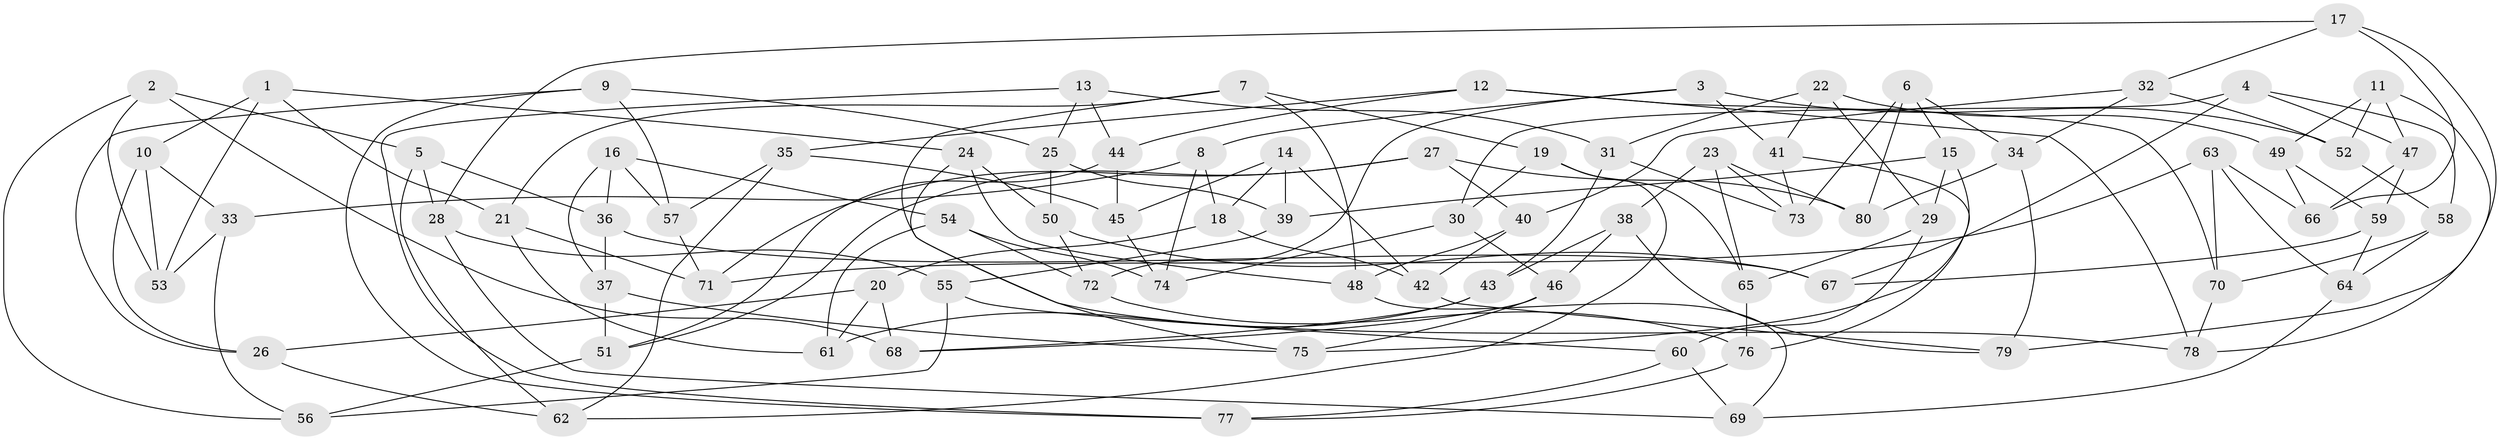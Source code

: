 // Generated by graph-tools (version 1.1) at 2025/16/03/09/25 04:16:11]
// undirected, 80 vertices, 160 edges
graph export_dot {
graph [start="1"]
  node [color=gray90,style=filled];
  1;
  2;
  3;
  4;
  5;
  6;
  7;
  8;
  9;
  10;
  11;
  12;
  13;
  14;
  15;
  16;
  17;
  18;
  19;
  20;
  21;
  22;
  23;
  24;
  25;
  26;
  27;
  28;
  29;
  30;
  31;
  32;
  33;
  34;
  35;
  36;
  37;
  38;
  39;
  40;
  41;
  42;
  43;
  44;
  45;
  46;
  47;
  48;
  49;
  50;
  51;
  52;
  53;
  54;
  55;
  56;
  57;
  58;
  59;
  60;
  61;
  62;
  63;
  64;
  65;
  66;
  67;
  68;
  69;
  70;
  71;
  72;
  73;
  74;
  75;
  76;
  77;
  78;
  79;
  80;
  1 -- 10;
  1 -- 53;
  1 -- 24;
  1 -- 21;
  2 -- 68;
  2 -- 53;
  2 -- 5;
  2 -- 56;
  3 -- 52;
  3 -- 8;
  3 -- 72;
  3 -- 41;
  4 -- 58;
  4 -- 67;
  4 -- 30;
  4 -- 47;
  5 -- 36;
  5 -- 28;
  5 -- 62;
  6 -- 80;
  6 -- 73;
  6 -- 15;
  6 -- 34;
  7 -- 21;
  7 -- 48;
  7 -- 75;
  7 -- 19;
  8 -- 18;
  8 -- 74;
  8 -- 33;
  9 -- 57;
  9 -- 26;
  9 -- 77;
  9 -- 25;
  10 -- 33;
  10 -- 26;
  10 -- 53;
  11 -- 78;
  11 -- 52;
  11 -- 47;
  11 -- 49;
  12 -- 70;
  12 -- 78;
  12 -- 35;
  12 -- 44;
  13 -- 44;
  13 -- 77;
  13 -- 31;
  13 -- 25;
  14 -- 45;
  14 -- 18;
  14 -- 39;
  14 -- 42;
  15 -- 29;
  15 -- 39;
  15 -- 75;
  16 -- 37;
  16 -- 36;
  16 -- 57;
  16 -- 54;
  17 -- 32;
  17 -- 79;
  17 -- 66;
  17 -- 28;
  18 -- 42;
  18 -- 20;
  19 -- 62;
  19 -- 65;
  19 -- 30;
  20 -- 26;
  20 -- 68;
  20 -- 61;
  21 -- 71;
  21 -- 61;
  22 -- 41;
  22 -- 31;
  22 -- 49;
  22 -- 29;
  23 -- 38;
  23 -- 73;
  23 -- 80;
  23 -- 65;
  24 -- 50;
  24 -- 78;
  24 -- 48;
  25 -- 50;
  25 -- 39;
  26 -- 62;
  27 -- 51;
  27 -- 40;
  27 -- 80;
  27 -- 71;
  28 -- 55;
  28 -- 69;
  29 -- 60;
  29 -- 65;
  30 -- 46;
  30 -- 74;
  31 -- 43;
  31 -- 73;
  32 -- 40;
  32 -- 34;
  32 -- 52;
  33 -- 53;
  33 -- 56;
  34 -- 79;
  34 -- 80;
  35 -- 62;
  35 -- 57;
  35 -- 45;
  36 -- 67;
  36 -- 37;
  37 -- 51;
  37 -- 75;
  38 -- 43;
  38 -- 46;
  38 -- 79;
  39 -- 55;
  40 -- 42;
  40 -- 48;
  41 -- 73;
  41 -- 76;
  42 -- 79;
  43 -- 61;
  43 -- 68;
  44 -- 45;
  44 -- 51;
  45 -- 74;
  46 -- 75;
  46 -- 68;
  47 -- 59;
  47 -- 66;
  48 -- 69;
  49 -- 66;
  49 -- 59;
  50 -- 72;
  50 -- 67;
  51 -- 56;
  52 -- 58;
  54 -- 74;
  54 -- 61;
  54 -- 72;
  55 -- 60;
  55 -- 56;
  57 -- 71;
  58 -- 64;
  58 -- 70;
  59 -- 64;
  59 -- 67;
  60 -- 69;
  60 -- 77;
  63 -- 66;
  63 -- 71;
  63 -- 64;
  63 -- 70;
  64 -- 69;
  65 -- 76;
  70 -- 78;
  72 -- 76;
  76 -- 77;
}
